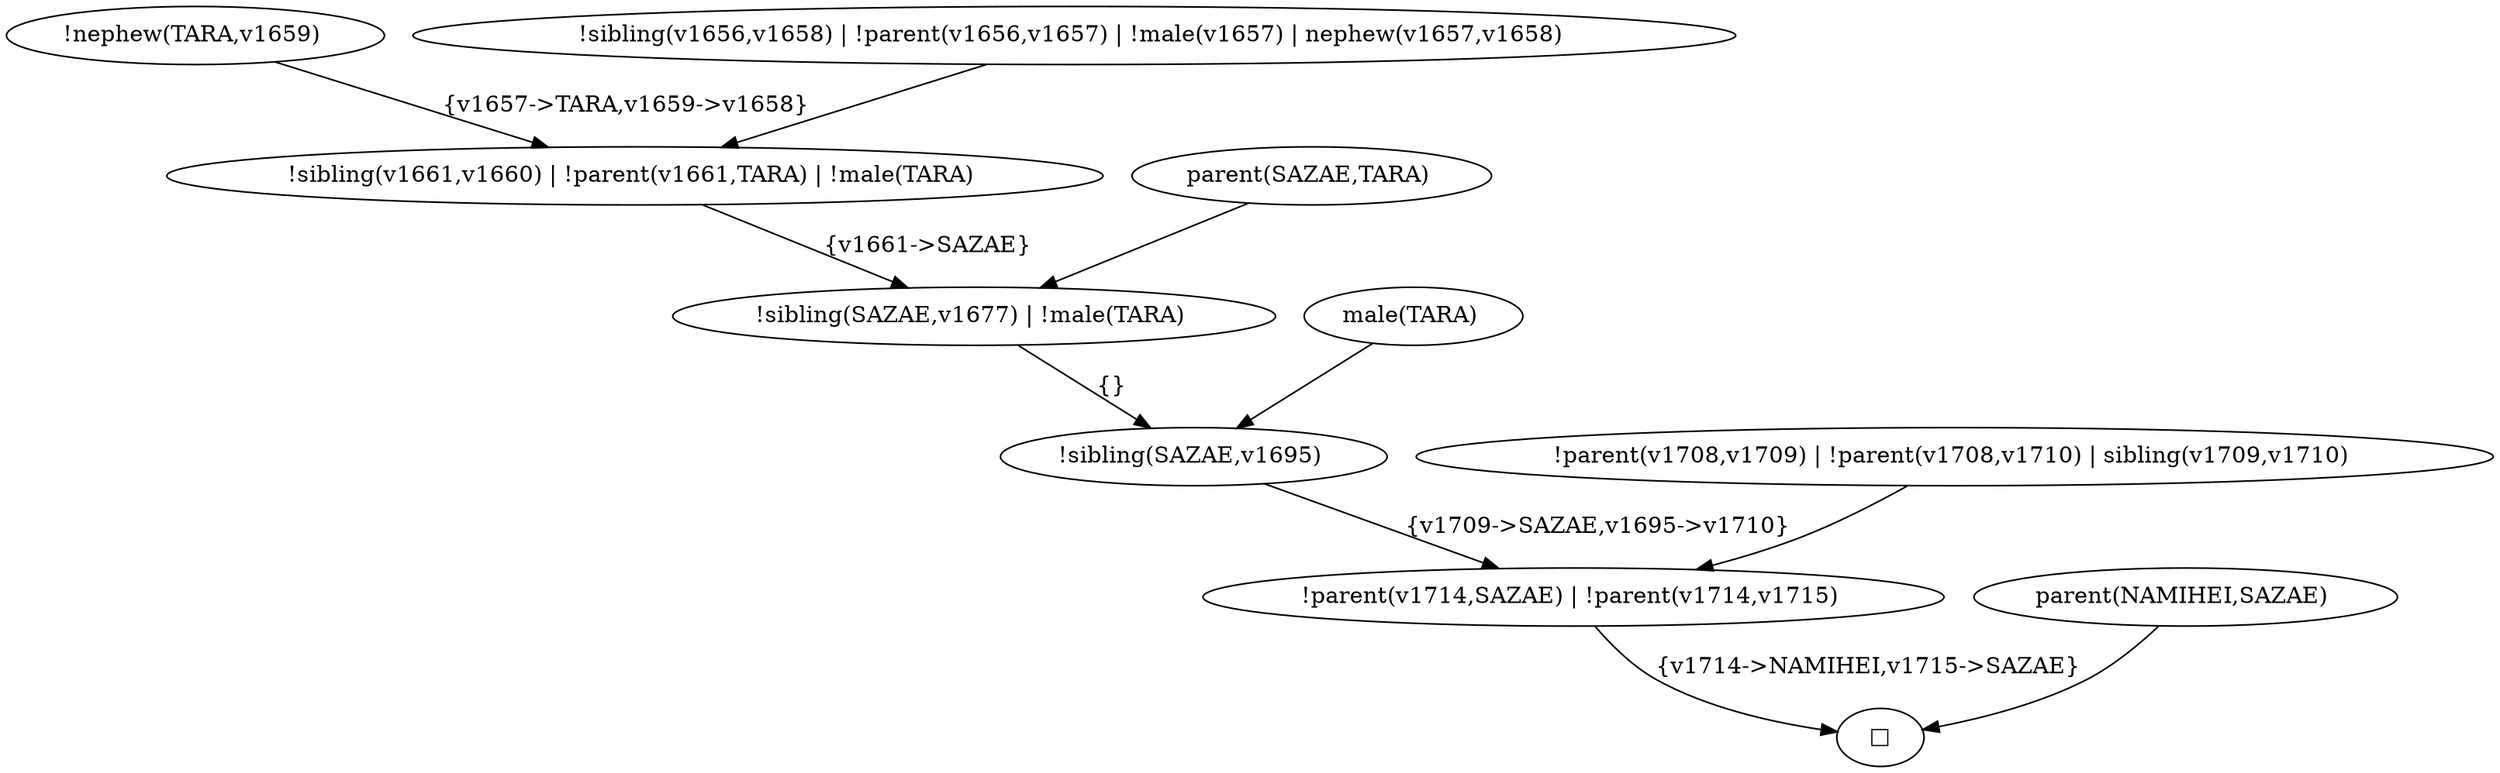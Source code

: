 digraph refutation_tree {
  CLAUSE_32[label = "!nephew(TARA,v1659) "];
  CLAUSE_16[label = "!sibling(v1661,v1660) | !parent(v1661,TARA) | !male(TARA) "];
  CLAUSE_33[label = "!sibling(v1656,v1658) | !parent(v1656,v1657) | !male(v1657) | nephew(v1657,v1658) "];
  CLAUSE_8[label = "!sibling(SAZAE,v1677) | !male(TARA) "];
  CLAUSE_17[label = "parent(SAZAE,TARA) "];
  CLAUSE_4[label = "!sibling(SAZAE,v1695) "];
  CLAUSE_9[label = "male(TARA) "];
  CLAUSE_2[label = "!parent(v1714,SAZAE) | !parent(v1714,v1715) "];
  CLAUSE_5[label = "!parent(v1708,v1709) | !parent(v1708,v1710) | sibling(v1709,v1710) "];
  CLAUSE_1[label = "□"];
  CLAUSE_3[label = "parent(NAMIHEI,SAZAE) "];

  CLAUSE_32 -> CLAUSE_16[label = "{v1657->TARA,v1659->v1658}"];
  CLAUSE_33 -> CLAUSE_16;
  CLAUSE_16 -> CLAUSE_8[label = "{v1661->SAZAE}"];
  CLAUSE_17 -> CLAUSE_8;
  CLAUSE_8 -> CLAUSE_4[label = "{}"];
  CLAUSE_9 -> CLAUSE_4;
  CLAUSE_4 -> CLAUSE_2[label = "{v1709->SAZAE,v1695->v1710}"];
  CLAUSE_5 -> CLAUSE_2;
  CLAUSE_2 -> CLAUSE_1[label = "{v1714->NAMIHEI,v1715->SAZAE}"];
  CLAUSE_3 -> CLAUSE_1;

}